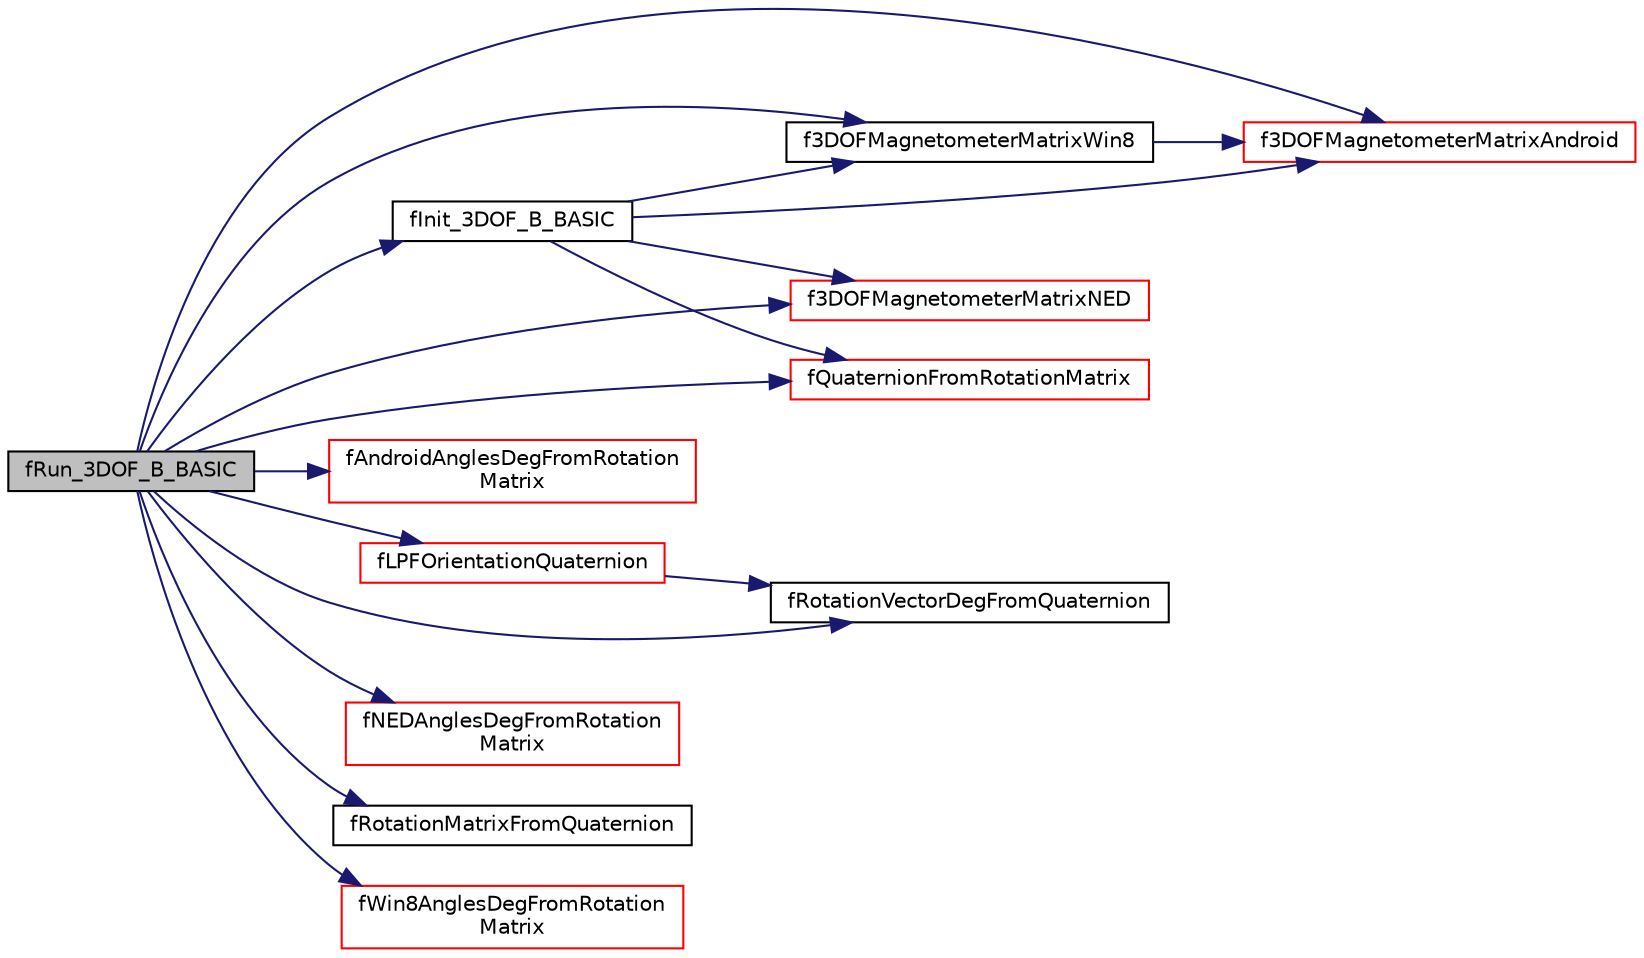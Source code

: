 digraph "fRun_3DOF_B_BASIC"
{
  edge [fontname="Helvetica",fontsize="10",labelfontname="Helvetica",labelfontsize="10"];
  node [fontname="Helvetica",fontsize="10",shape=record];
  rankdir="LR";
  Node156 [label="fRun_3DOF_B_BASIC",height=0.2,width=0.4,color="black", fillcolor="grey75", style="filled", fontcolor="black"];
  Node156 -> Node157 [color="midnightblue",fontsize="10",style="solid",fontname="Helvetica"];
  Node157 [label="f3DOFMagnetometerMatrixAndroid",height=0.2,width=0.4,color="red", fillcolor="white", style="filled",URL="$orientation_8c.html#a765e472022e2ba9717989e6527df49a8",tooltip="Android magnetometer 3DOF flat eCompass function, computing rotation matrix fR. "];
  Node156 -> Node159 [color="midnightblue",fontsize="10",style="solid",fontname="Helvetica"];
  Node159 [label="f3DOFMagnetometerMatrixNED",height=0.2,width=0.4,color="red", fillcolor="white", style="filled",URL="$orientation_8c.html#a3aea6b9a9647d15db0dad4be820fbba9",tooltip="Aerospace NED magnetometer 3DOF flat eCompass function, computing rotation matrix fR..."];
  Node156 -> Node160 [color="midnightblue",fontsize="10",style="solid",fontname="Helvetica"];
  Node160 [label="f3DOFMagnetometerMatrixWin8",height=0.2,width=0.4,color="black", fillcolor="white", style="filled",URL="$orientation_8c.html#a79e9bfb4c86c1cd82b83058afd08df10",tooltip="Windows 8 magnetometer 3DOF flat eCompass function, computing rotation matrix fR. ..."];
  Node160 -> Node157 [color="midnightblue",fontsize="10",style="solid",fontname="Helvetica"];
  Node156 -> Node161 [color="midnightblue",fontsize="10",style="solid",fontname="Helvetica"];
  Node161 [label="fAndroidAnglesDegFromRotation\lMatrix",height=0.2,width=0.4,color="red", fillcolor="white", style="filled",URL="$orientation_8c.html#a77eeda9a699b1456bb8b02665ad80522",tooltip="extract the Android angles in degrees from the Android rotation matrix "];
  Node156 -> Node167 [color="midnightblue",fontsize="10",style="solid",fontname="Helvetica"];
  Node167 [label="fInit_3DOF_B_BASIC",height=0.2,width=0.4,color="black", fillcolor="white", style="filled",URL="$fusion_8c.html#adc49d74394c2a94a33ff65edea18233b"];
  Node167 -> Node157 [color="midnightblue",fontsize="10",style="solid",fontname="Helvetica"];
  Node167 -> Node159 [color="midnightblue",fontsize="10",style="solid",fontname="Helvetica"];
  Node167 -> Node160 [color="midnightblue",fontsize="10",style="solid",fontname="Helvetica"];
  Node167 -> Node168 [color="midnightblue",fontsize="10",style="solid",fontname="Helvetica"];
  Node168 [label="fQuaternionFromRotationMatrix",height=0.2,width=0.4,color="red", fillcolor="white", style="filled",URL="$orientation_8c.html#a04da5468213c1687c5b3485f15af288e",tooltip="compute the orientation quaternion from a 3x3 rotation matrix "];
  Node156 -> Node170 [color="midnightblue",fontsize="10",style="solid",fontname="Helvetica"];
  Node170 [label="fLPFOrientationQuaternion",height=0.2,width=0.4,color="red", fillcolor="white", style="filled",URL="$orientation_8c.html#ad60a32e44f24a4b8fa5bddfb23721bc8",tooltip="function low pass filters an orientation quaternion and computes virtual gyro rotation rate ..."];
  Node170 -> Node172 [color="midnightblue",fontsize="10",style="solid",fontname="Helvetica"];
  Node172 [label="fRotationVectorDegFromQuaternion",height=0.2,width=0.4,color="black", fillcolor="white", style="filled",URL="$orientation_8c.html#aa48ae334cf6bbedf2b9e7423d17cb4ac",tooltip="computes rotation vector (deg) from rotation quaternion "];
  Node156 -> Node174 [color="midnightblue",fontsize="10",style="solid",fontname="Helvetica"];
  Node174 [label="fNEDAnglesDegFromRotation\lMatrix",height=0.2,width=0.4,color="red", fillcolor="white", style="filled",URL="$orientation_8c.html#aa781ea4b9430531df4697d3cb39f7454",tooltip="extract the NED angles in degrees from the NED rotation matrix "];
  Node156 -> Node168 [color="midnightblue",fontsize="10",style="solid",fontname="Helvetica"];
  Node156 -> Node175 [color="midnightblue",fontsize="10",style="solid",fontname="Helvetica"];
  Node175 [label="fRotationMatrixFromQuaternion",height=0.2,width=0.4,color="black", fillcolor="white", style="filled",URL="$orientation_8c.html#ab93a6fd700fd1557e9b8f6796bfe3035",tooltip="compute the rotation matrix from an orientation quaternion "];
  Node156 -> Node172 [color="midnightblue",fontsize="10",style="solid",fontname="Helvetica"];
  Node156 -> Node176 [color="midnightblue",fontsize="10",style="solid",fontname="Helvetica"];
  Node176 [label="fWin8AnglesDegFromRotation\lMatrix",height=0.2,width=0.4,color="red", fillcolor="white", style="filled",URL="$orientation_8c.html#a13cd93780206a620abc7bdf7907e6dc6",tooltip="extract the Windows 8 angles in degrees from the Windows 8 rotation matrix "];
}
